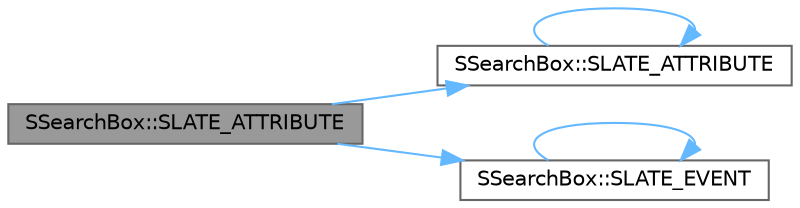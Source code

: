 digraph "SSearchBox::SLATE_ATTRIBUTE"
{
 // INTERACTIVE_SVG=YES
 // LATEX_PDF_SIZE
  bgcolor="transparent";
  edge [fontname=Helvetica,fontsize=10,labelfontname=Helvetica,labelfontsize=10];
  node [fontname=Helvetica,fontsize=10,shape=box,height=0.2,width=0.4];
  rankdir="LR";
  Node1 [id="Node000001",label="SSearchBox::SLATE_ATTRIBUTE",height=0.2,width=0.4,color="gray40", fillcolor="grey60", style="filled", fontcolor="black",tooltip="Whether or not an external search is currently running."];
  Node1 -> Node2 [id="edge1_Node000001_Node000002",color="steelblue1",style="solid",tooltip=" "];
  Node2 [id="Node000002",label="SSearchBox::SLATE_ATTRIBUTE",height=0.2,width=0.4,color="grey40", fillcolor="white", style="filled",URL="$d9/d3a/classSSearchBox.html#a0d0033fe1a908a7de57e1faf56be542a",tooltip="The text displayed in the SearchBox when it's created."];
  Node2 -> Node2 [id="edge2_Node000002_Node000002",color="steelblue1",style="solid",tooltip=" "];
  Node1 -> Node3 [id="edge3_Node000001_Node000003",color="steelblue1",style="solid",tooltip=" "];
  Node3 [id="Node000003",label="SSearchBox::SLATE_EVENT",height=0.2,width=0.4,color="grey40", fillcolor="white", style="filled",URL="$d9/d3a/classSSearchBox.html#a2f522da58b3de0a65c1313da9173a69a",tooltip="Invoked whenever the text is committed (e.g."];
  Node3 -> Node3 [id="edge4_Node000003_Node000003",color="steelblue1",style="solid",tooltip=" "];
}
